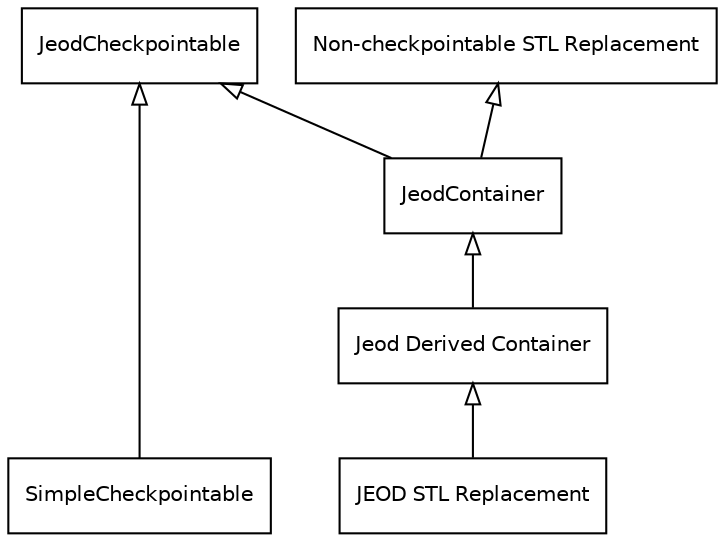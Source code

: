 digraph G { 

   // Make this look like a UML diagram
   rankdir=BT;
   node [fontname="Helvetica",fontsize=10,shape=box];
   edge [fontname="Helvetica",fontsize=10,arrowhead=empty];

   // Node connectivity
   SimpleCheckpointable -> JeodCheckpointable;
   JeodContainer -> {JeodCheckpointable; "Non-checkpointable STL Replacement"};
   "Jeod Derived Container" -> JeodContainer;
   "JEOD STL Replacement" -> "Jeod Derived Container";

   // Put the two end classes at the bottom of the diagram.
   {rank=same; SimpleCheckpointable; "JEOD STL Replacement"};

}
